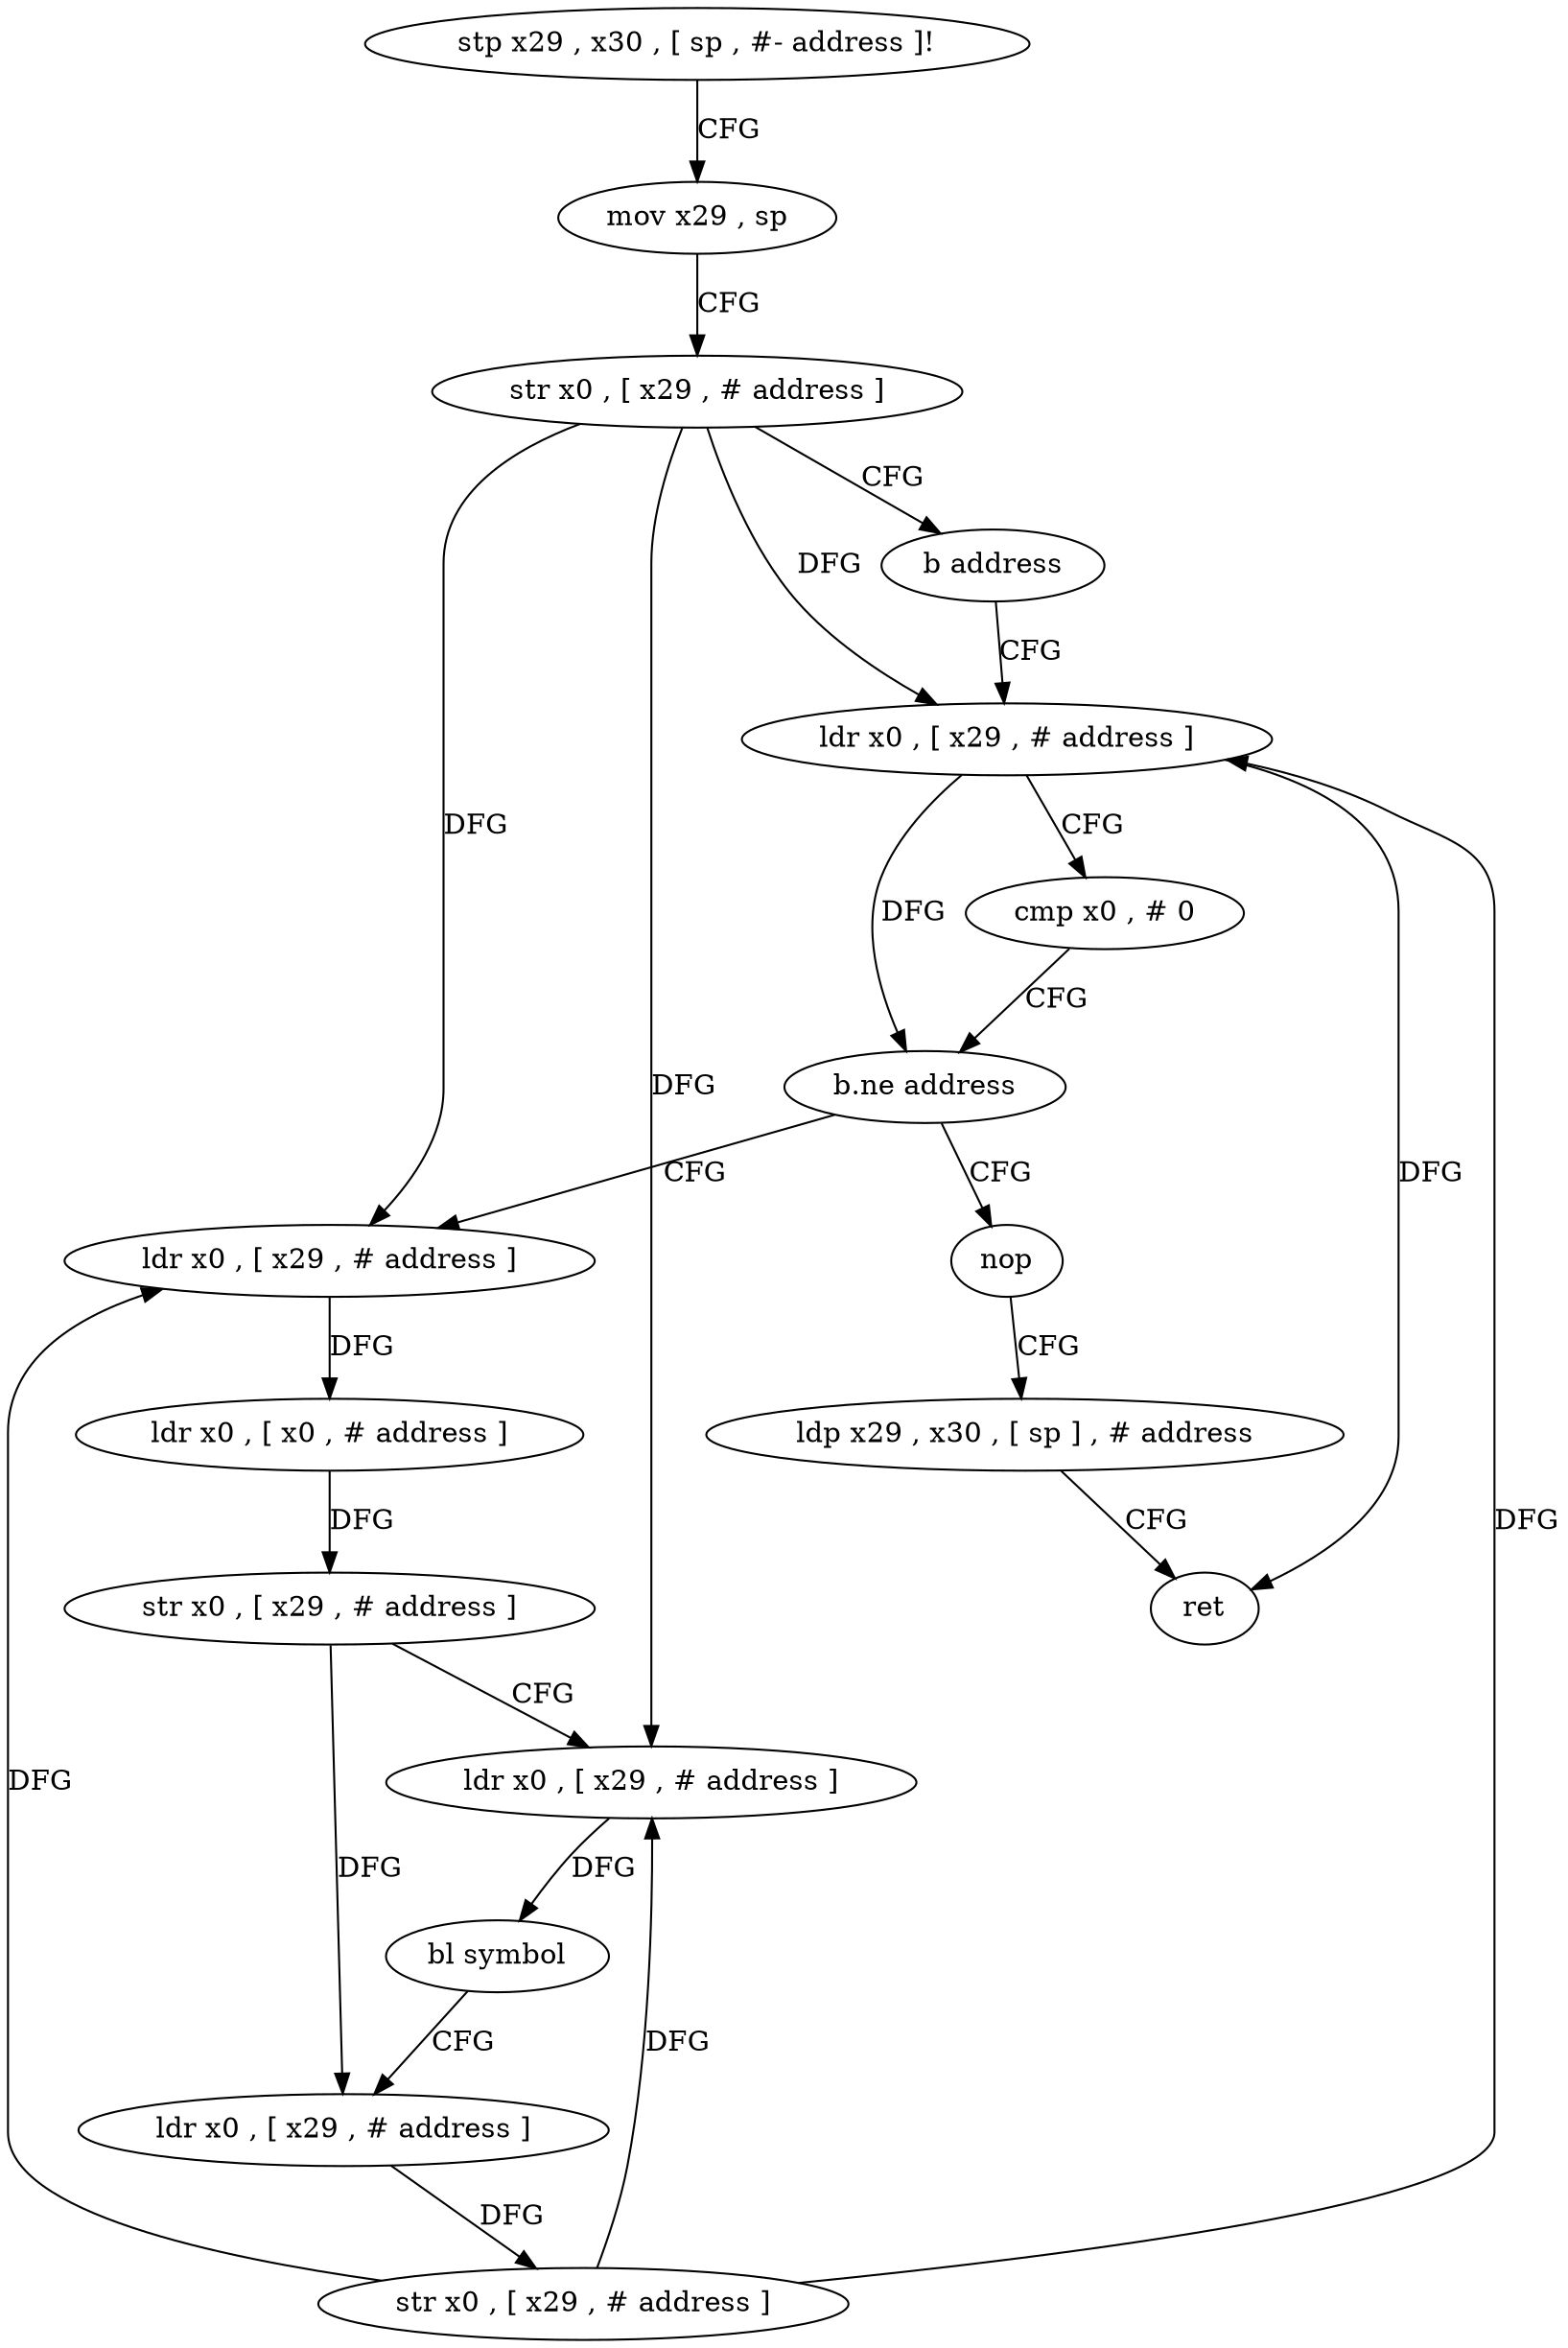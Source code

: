 digraph "func" {
"4260084" [label = "stp x29 , x30 , [ sp , #- address ]!" ]
"4260088" [label = "mov x29 , sp" ]
"4260092" [label = "str x0 , [ x29 , # address ]" ]
"4260096" [label = "b address" ]
"4260128" [label = "ldr x0 , [ x29 , # address ]" ]
"4260132" [label = "cmp x0 , # 0" ]
"4260136" [label = "b.ne address" ]
"4260100" [label = "ldr x0 , [ x29 , # address ]" ]
"4260140" [label = "nop" ]
"4260104" [label = "ldr x0 , [ x0 , # address ]" ]
"4260108" [label = "str x0 , [ x29 , # address ]" ]
"4260112" [label = "ldr x0 , [ x29 , # address ]" ]
"4260116" [label = "bl symbol" ]
"4260120" [label = "ldr x0 , [ x29 , # address ]" ]
"4260124" [label = "str x0 , [ x29 , # address ]" ]
"4260144" [label = "ldp x29 , x30 , [ sp ] , # address" ]
"4260148" [label = "ret" ]
"4260084" -> "4260088" [ label = "CFG" ]
"4260088" -> "4260092" [ label = "CFG" ]
"4260092" -> "4260096" [ label = "CFG" ]
"4260092" -> "4260128" [ label = "DFG" ]
"4260092" -> "4260100" [ label = "DFG" ]
"4260092" -> "4260112" [ label = "DFG" ]
"4260096" -> "4260128" [ label = "CFG" ]
"4260128" -> "4260132" [ label = "CFG" ]
"4260128" -> "4260136" [ label = "DFG" ]
"4260128" -> "4260148" [ label = "DFG" ]
"4260132" -> "4260136" [ label = "CFG" ]
"4260136" -> "4260100" [ label = "CFG" ]
"4260136" -> "4260140" [ label = "CFG" ]
"4260100" -> "4260104" [ label = "DFG" ]
"4260140" -> "4260144" [ label = "CFG" ]
"4260104" -> "4260108" [ label = "DFG" ]
"4260108" -> "4260112" [ label = "CFG" ]
"4260108" -> "4260120" [ label = "DFG" ]
"4260112" -> "4260116" [ label = "DFG" ]
"4260116" -> "4260120" [ label = "CFG" ]
"4260120" -> "4260124" [ label = "DFG" ]
"4260124" -> "4260128" [ label = "DFG" ]
"4260124" -> "4260100" [ label = "DFG" ]
"4260124" -> "4260112" [ label = "DFG" ]
"4260144" -> "4260148" [ label = "CFG" ]
}
